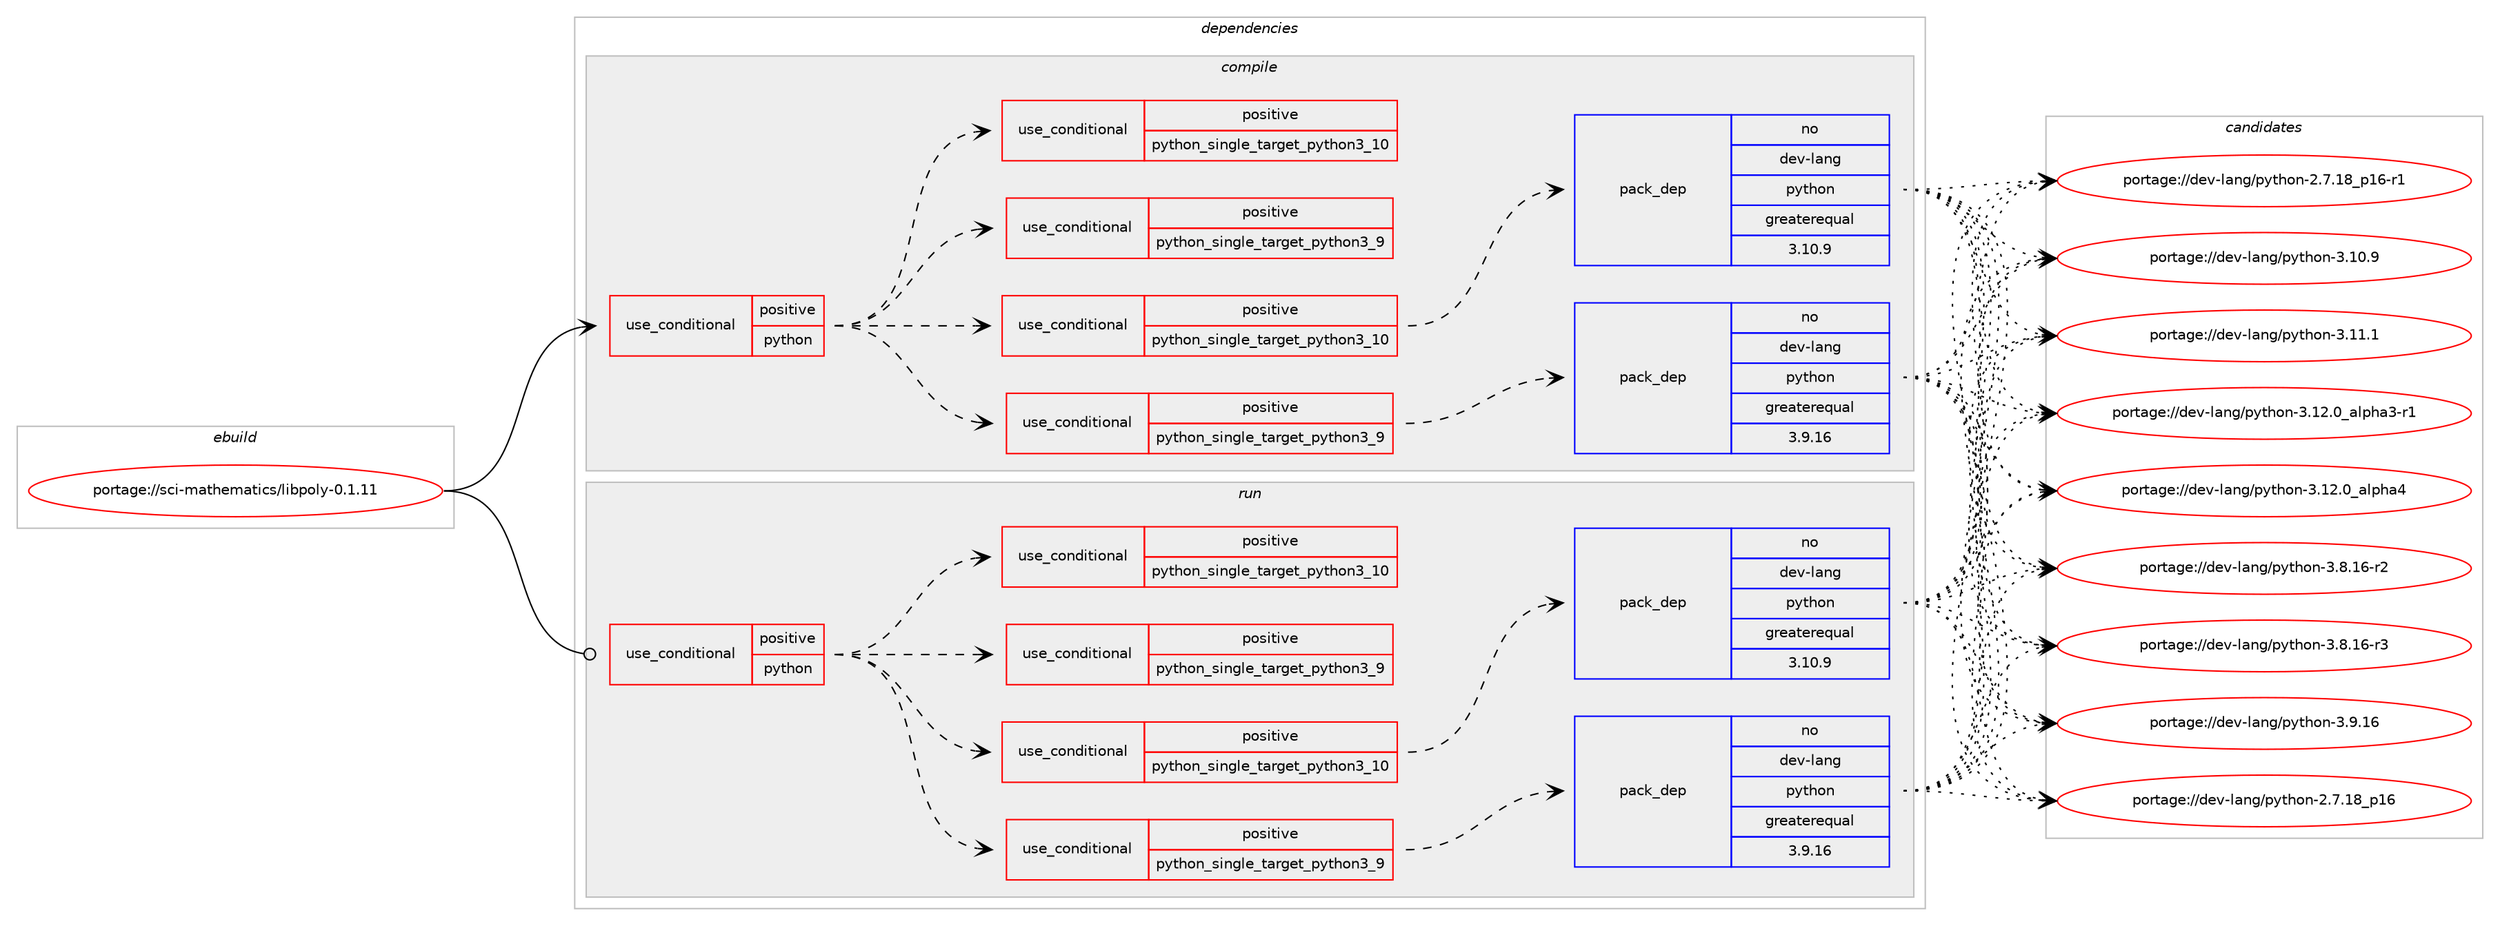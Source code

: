 digraph prolog {

# *************
# Graph options
# *************

newrank=true;
concentrate=true;
compound=true;
graph [rankdir=LR,fontname=Helvetica,fontsize=10,ranksep=1.5];#, ranksep=2.5, nodesep=0.2];
edge  [arrowhead=vee];
node  [fontname=Helvetica,fontsize=10];

# **********
# The ebuild
# **********

subgraph cluster_leftcol {
color=gray;
rank=same;
label=<<i>ebuild</i>>;
id [label="portage://sci-mathematics/libpoly-0.1.11", color=red, width=4, href="../sci-mathematics/libpoly-0.1.11.svg"];
}

# ****************
# The dependencies
# ****************

subgraph cluster_midcol {
color=gray;
label=<<i>dependencies</i>>;
subgraph cluster_compile {
fillcolor="#eeeeee";
style=filled;
label=<<i>compile</i>>;
subgraph cond2959 {
dependency4483 [label=<<TABLE BORDER="0" CELLBORDER="1" CELLSPACING="0" CELLPADDING="4"><TR><TD ROWSPAN="3" CELLPADDING="10">use_conditional</TD></TR><TR><TD>positive</TD></TR><TR><TD>python</TD></TR></TABLE>>, shape=none, color=red];
subgraph cond2960 {
dependency4484 [label=<<TABLE BORDER="0" CELLBORDER="1" CELLSPACING="0" CELLPADDING="4"><TR><TD ROWSPAN="3" CELLPADDING="10">use_conditional</TD></TR><TR><TD>positive</TD></TR><TR><TD>python_single_target_python3_9</TD></TR></TABLE>>, shape=none, color=red];
subgraph pack1471 {
dependency4485 [label=<<TABLE BORDER="0" CELLBORDER="1" CELLSPACING="0" CELLPADDING="4" WIDTH="220"><TR><TD ROWSPAN="6" CELLPADDING="30">pack_dep</TD></TR><TR><TD WIDTH="110">no</TD></TR><TR><TD>dev-lang</TD></TR><TR><TD>python</TD></TR><TR><TD>greaterequal</TD></TR><TR><TD>3.9.16</TD></TR></TABLE>>, shape=none, color=blue];
}
dependency4484:e -> dependency4485:w [weight=20,style="dashed",arrowhead="vee"];
}
dependency4483:e -> dependency4484:w [weight=20,style="dashed",arrowhead="vee"];
subgraph cond2961 {
dependency4486 [label=<<TABLE BORDER="0" CELLBORDER="1" CELLSPACING="0" CELLPADDING="4"><TR><TD ROWSPAN="3" CELLPADDING="10">use_conditional</TD></TR><TR><TD>positive</TD></TR><TR><TD>python_single_target_python3_10</TD></TR></TABLE>>, shape=none, color=red];
subgraph pack1472 {
dependency4487 [label=<<TABLE BORDER="0" CELLBORDER="1" CELLSPACING="0" CELLPADDING="4" WIDTH="220"><TR><TD ROWSPAN="6" CELLPADDING="30">pack_dep</TD></TR><TR><TD WIDTH="110">no</TD></TR><TR><TD>dev-lang</TD></TR><TR><TD>python</TD></TR><TR><TD>greaterequal</TD></TR><TR><TD>3.10.9</TD></TR></TABLE>>, shape=none, color=blue];
}
dependency4486:e -> dependency4487:w [weight=20,style="dashed",arrowhead="vee"];
}
dependency4483:e -> dependency4486:w [weight=20,style="dashed",arrowhead="vee"];
subgraph cond2962 {
dependency4488 [label=<<TABLE BORDER="0" CELLBORDER="1" CELLSPACING="0" CELLPADDING="4"><TR><TD ROWSPAN="3" CELLPADDING="10">use_conditional</TD></TR><TR><TD>positive</TD></TR><TR><TD>python_single_target_python3_9</TD></TR></TABLE>>, shape=none, color=red];
# *** BEGIN UNKNOWN DEPENDENCY TYPE (TODO) ***
# dependency4488 -> package_dependency(portage://sci-mathematics/libpoly-0.1.11,install,no,dev-python,sympy,none,[,,],[],[use(enable(python_targets_python3_9),negative)])
# *** END UNKNOWN DEPENDENCY TYPE (TODO) ***

}
dependency4483:e -> dependency4488:w [weight=20,style="dashed",arrowhead="vee"];
subgraph cond2963 {
dependency4489 [label=<<TABLE BORDER="0" CELLBORDER="1" CELLSPACING="0" CELLPADDING="4"><TR><TD ROWSPAN="3" CELLPADDING="10">use_conditional</TD></TR><TR><TD>positive</TD></TR><TR><TD>python_single_target_python3_10</TD></TR></TABLE>>, shape=none, color=red];
# *** BEGIN UNKNOWN DEPENDENCY TYPE (TODO) ***
# dependency4489 -> package_dependency(portage://sci-mathematics/libpoly-0.1.11,install,no,dev-python,sympy,none,[,,],[],[use(enable(python_targets_python3_10),negative)])
# *** END UNKNOWN DEPENDENCY TYPE (TODO) ***

}
dependency4483:e -> dependency4489:w [weight=20,style="dashed",arrowhead="vee"];
}
id:e -> dependency4483:w [weight=20,style="solid",arrowhead="vee"];
# *** BEGIN UNKNOWN DEPENDENCY TYPE (TODO) ***
# id -> package_dependency(portage://sci-mathematics/libpoly-0.1.11,install,no,dev-libs,gmp,none,[,,],any_same_slot,[])
# *** END UNKNOWN DEPENDENCY TYPE (TODO) ***

}
subgraph cluster_compileandrun {
fillcolor="#eeeeee";
style=filled;
label=<<i>compile and run</i>>;
}
subgraph cluster_run {
fillcolor="#eeeeee";
style=filled;
label=<<i>run</i>>;
subgraph cond2964 {
dependency4490 [label=<<TABLE BORDER="0" CELLBORDER="1" CELLSPACING="0" CELLPADDING="4"><TR><TD ROWSPAN="3" CELLPADDING="10">use_conditional</TD></TR><TR><TD>positive</TD></TR><TR><TD>python</TD></TR></TABLE>>, shape=none, color=red];
subgraph cond2965 {
dependency4491 [label=<<TABLE BORDER="0" CELLBORDER="1" CELLSPACING="0" CELLPADDING="4"><TR><TD ROWSPAN="3" CELLPADDING="10">use_conditional</TD></TR><TR><TD>positive</TD></TR><TR><TD>python_single_target_python3_9</TD></TR></TABLE>>, shape=none, color=red];
subgraph pack1473 {
dependency4492 [label=<<TABLE BORDER="0" CELLBORDER="1" CELLSPACING="0" CELLPADDING="4" WIDTH="220"><TR><TD ROWSPAN="6" CELLPADDING="30">pack_dep</TD></TR><TR><TD WIDTH="110">no</TD></TR><TR><TD>dev-lang</TD></TR><TR><TD>python</TD></TR><TR><TD>greaterequal</TD></TR><TR><TD>3.9.16</TD></TR></TABLE>>, shape=none, color=blue];
}
dependency4491:e -> dependency4492:w [weight=20,style="dashed",arrowhead="vee"];
}
dependency4490:e -> dependency4491:w [weight=20,style="dashed",arrowhead="vee"];
subgraph cond2966 {
dependency4493 [label=<<TABLE BORDER="0" CELLBORDER="1" CELLSPACING="0" CELLPADDING="4"><TR><TD ROWSPAN="3" CELLPADDING="10">use_conditional</TD></TR><TR><TD>positive</TD></TR><TR><TD>python_single_target_python3_10</TD></TR></TABLE>>, shape=none, color=red];
subgraph pack1474 {
dependency4494 [label=<<TABLE BORDER="0" CELLBORDER="1" CELLSPACING="0" CELLPADDING="4" WIDTH="220"><TR><TD ROWSPAN="6" CELLPADDING="30">pack_dep</TD></TR><TR><TD WIDTH="110">no</TD></TR><TR><TD>dev-lang</TD></TR><TR><TD>python</TD></TR><TR><TD>greaterequal</TD></TR><TR><TD>3.10.9</TD></TR></TABLE>>, shape=none, color=blue];
}
dependency4493:e -> dependency4494:w [weight=20,style="dashed",arrowhead="vee"];
}
dependency4490:e -> dependency4493:w [weight=20,style="dashed",arrowhead="vee"];
subgraph cond2967 {
dependency4495 [label=<<TABLE BORDER="0" CELLBORDER="1" CELLSPACING="0" CELLPADDING="4"><TR><TD ROWSPAN="3" CELLPADDING="10">use_conditional</TD></TR><TR><TD>positive</TD></TR><TR><TD>python_single_target_python3_9</TD></TR></TABLE>>, shape=none, color=red];
# *** BEGIN UNKNOWN DEPENDENCY TYPE (TODO) ***
# dependency4495 -> package_dependency(portage://sci-mathematics/libpoly-0.1.11,run,no,dev-python,sympy,none,[,,],[],[use(enable(python_targets_python3_9),negative)])
# *** END UNKNOWN DEPENDENCY TYPE (TODO) ***

}
dependency4490:e -> dependency4495:w [weight=20,style="dashed",arrowhead="vee"];
subgraph cond2968 {
dependency4496 [label=<<TABLE BORDER="0" CELLBORDER="1" CELLSPACING="0" CELLPADDING="4"><TR><TD ROWSPAN="3" CELLPADDING="10">use_conditional</TD></TR><TR><TD>positive</TD></TR><TR><TD>python_single_target_python3_10</TD></TR></TABLE>>, shape=none, color=red];
# *** BEGIN UNKNOWN DEPENDENCY TYPE (TODO) ***
# dependency4496 -> package_dependency(portage://sci-mathematics/libpoly-0.1.11,run,no,dev-python,sympy,none,[,,],[],[use(enable(python_targets_python3_10),negative)])
# *** END UNKNOWN DEPENDENCY TYPE (TODO) ***

}
dependency4490:e -> dependency4496:w [weight=20,style="dashed",arrowhead="vee"];
}
id:e -> dependency4490:w [weight=20,style="solid",arrowhead="odot"];
# *** BEGIN UNKNOWN DEPENDENCY TYPE (TODO) ***
# id -> package_dependency(portage://sci-mathematics/libpoly-0.1.11,run,no,dev-libs,gmp,none,[,,],any_same_slot,[])
# *** END UNKNOWN DEPENDENCY TYPE (TODO) ***

}
}

# **************
# The candidates
# **************

subgraph cluster_choices {
rank=same;
color=gray;
label=<<i>candidates</i>>;

subgraph choice1471 {
color=black;
nodesep=1;
choice10010111845108971101034711212111610411111045504655464956951124954 [label="portage://dev-lang/python-2.7.18_p16", color=red, width=4,href="../dev-lang/python-2.7.18_p16.svg"];
choice100101118451089711010347112121116104111110455046554649569511249544511449 [label="portage://dev-lang/python-2.7.18_p16-r1", color=red, width=4,href="../dev-lang/python-2.7.18_p16-r1.svg"];
choice10010111845108971101034711212111610411111045514649484657 [label="portage://dev-lang/python-3.10.9", color=red, width=4,href="../dev-lang/python-3.10.9.svg"];
choice10010111845108971101034711212111610411111045514649494649 [label="portage://dev-lang/python-3.11.1", color=red, width=4,href="../dev-lang/python-3.11.1.svg"];
choice10010111845108971101034711212111610411111045514649504648959710811210497514511449 [label="portage://dev-lang/python-3.12.0_alpha3-r1", color=red, width=4,href="../dev-lang/python-3.12.0_alpha3-r1.svg"];
choice1001011184510897110103471121211161041111104551464950464895971081121049752 [label="portage://dev-lang/python-3.12.0_alpha4", color=red, width=4,href="../dev-lang/python-3.12.0_alpha4.svg"];
choice100101118451089711010347112121116104111110455146564649544511450 [label="portage://dev-lang/python-3.8.16-r2", color=red, width=4,href="../dev-lang/python-3.8.16-r2.svg"];
choice100101118451089711010347112121116104111110455146564649544511451 [label="portage://dev-lang/python-3.8.16-r3", color=red, width=4,href="../dev-lang/python-3.8.16-r3.svg"];
choice10010111845108971101034711212111610411111045514657464954 [label="portage://dev-lang/python-3.9.16", color=red, width=4,href="../dev-lang/python-3.9.16.svg"];
dependency4485:e -> choice10010111845108971101034711212111610411111045504655464956951124954:w [style=dotted,weight="100"];
dependency4485:e -> choice100101118451089711010347112121116104111110455046554649569511249544511449:w [style=dotted,weight="100"];
dependency4485:e -> choice10010111845108971101034711212111610411111045514649484657:w [style=dotted,weight="100"];
dependency4485:e -> choice10010111845108971101034711212111610411111045514649494649:w [style=dotted,weight="100"];
dependency4485:e -> choice10010111845108971101034711212111610411111045514649504648959710811210497514511449:w [style=dotted,weight="100"];
dependency4485:e -> choice1001011184510897110103471121211161041111104551464950464895971081121049752:w [style=dotted,weight="100"];
dependency4485:e -> choice100101118451089711010347112121116104111110455146564649544511450:w [style=dotted,weight="100"];
dependency4485:e -> choice100101118451089711010347112121116104111110455146564649544511451:w [style=dotted,weight="100"];
dependency4485:e -> choice10010111845108971101034711212111610411111045514657464954:w [style=dotted,weight="100"];
}
subgraph choice1472 {
color=black;
nodesep=1;
choice10010111845108971101034711212111610411111045504655464956951124954 [label="portage://dev-lang/python-2.7.18_p16", color=red, width=4,href="../dev-lang/python-2.7.18_p16.svg"];
choice100101118451089711010347112121116104111110455046554649569511249544511449 [label="portage://dev-lang/python-2.7.18_p16-r1", color=red, width=4,href="../dev-lang/python-2.7.18_p16-r1.svg"];
choice10010111845108971101034711212111610411111045514649484657 [label="portage://dev-lang/python-3.10.9", color=red, width=4,href="../dev-lang/python-3.10.9.svg"];
choice10010111845108971101034711212111610411111045514649494649 [label="portage://dev-lang/python-3.11.1", color=red, width=4,href="../dev-lang/python-3.11.1.svg"];
choice10010111845108971101034711212111610411111045514649504648959710811210497514511449 [label="portage://dev-lang/python-3.12.0_alpha3-r1", color=red, width=4,href="../dev-lang/python-3.12.0_alpha3-r1.svg"];
choice1001011184510897110103471121211161041111104551464950464895971081121049752 [label="portage://dev-lang/python-3.12.0_alpha4", color=red, width=4,href="../dev-lang/python-3.12.0_alpha4.svg"];
choice100101118451089711010347112121116104111110455146564649544511450 [label="portage://dev-lang/python-3.8.16-r2", color=red, width=4,href="../dev-lang/python-3.8.16-r2.svg"];
choice100101118451089711010347112121116104111110455146564649544511451 [label="portage://dev-lang/python-3.8.16-r3", color=red, width=4,href="../dev-lang/python-3.8.16-r3.svg"];
choice10010111845108971101034711212111610411111045514657464954 [label="portage://dev-lang/python-3.9.16", color=red, width=4,href="../dev-lang/python-3.9.16.svg"];
dependency4487:e -> choice10010111845108971101034711212111610411111045504655464956951124954:w [style=dotted,weight="100"];
dependency4487:e -> choice100101118451089711010347112121116104111110455046554649569511249544511449:w [style=dotted,weight="100"];
dependency4487:e -> choice10010111845108971101034711212111610411111045514649484657:w [style=dotted,weight="100"];
dependency4487:e -> choice10010111845108971101034711212111610411111045514649494649:w [style=dotted,weight="100"];
dependency4487:e -> choice10010111845108971101034711212111610411111045514649504648959710811210497514511449:w [style=dotted,weight="100"];
dependency4487:e -> choice1001011184510897110103471121211161041111104551464950464895971081121049752:w [style=dotted,weight="100"];
dependency4487:e -> choice100101118451089711010347112121116104111110455146564649544511450:w [style=dotted,weight="100"];
dependency4487:e -> choice100101118451089711010347112121116104111110455146564649544511451:w [style=dotted,weight="100"];
dependency4487:e -> choice10010111845108971101034711212111610411111045514657464954:w [style=dotted,weight="100"];
}
subgraph choice1473 {
color=black;
nodesep=1;
choice10010111845108971101034711212111610411111045504655464956951124954 [label="portage://dev-lang/python-2.7.18_p16", color=red, width=4,href="../dev-lang/python-2.7.18_p16.svg"];
choice100101118451089711010347112121116104111110455046554649569511249544511449 [label="portage://dev-lang/python-2.7.18_p16-r1", color=red, width=4,href="../dev-lang/python-2.7.18_p16-r1.svg"];
choice10010111845108971101034711212111610411111045514649484657 [label="portage://dev-lang/python-3.10.9", color=red, width=4,href="../dev-lang/python-3.10.9.svg"];
choice10010111845108971101034711212111610411111045514649494649 [label="portage://dev-lang/python-3.11.1", color=red, width=4,href="../dev-lang/python-3.11.1.svg"];
choice10010111845108971101034711212111610411111045514649504648959710811210497514511449 [label="portage://dev-lang/python-3.12.0_alpha3-r1", color=red, width=4,href="../dev-lang/python-3.12.0_alpha3-r1.svg"];
choice1001011184510897110103471121211161041111104551464950464895971081121049752 [label="portage://dev-lang/python-3.12.0_alpha4", color=red, width=4,href="../dev-lang/python-3.12.0_alpha4.svg"];
choice100101118451089711010347112121116104111110455146564649544511450 [label="portage://dev-lang/python-3.8.16-r2", color=red, width=4,href="../dev-lang/python-3.8.16-r2.svg"];
choice100101118451089711010347112121116104111110455146564649544511451 [label="portage://dev-lang/python-3.8.16-r3", color=red, width=4,href="../dev-lang/python-3.8.16-r3.svg"];
choice10010111845108971101034711212111610411111045514657464954 [label="portage://dev-lang/python-3.9.16", color=red, width=4,href="../dev-lang/python-3.9.16.svg"];
dependency4492:e -> choice10010111845108971101034711212111610411111045504655464956951124954:w [style=dotted,weight="100"];
dependency4492:e -> choice100101118451089711010347112121116104111110455046554649569511249544511449:w [style=dotted,weight="100"];
dependency4492:e -> choice10010111845108971101034711212111610411111045514649484657:w [style=dotted,weight="100"];
dependency4492:e -> choice10010111845108971101034711212111610411111045514649494649:w [style=dotted,weight="100"];
dependency4492:e -> choice10010111845108971101034711212111610411111045514649504648959710811210497514511449:w [style=dotted,weight="100"];
dependency4492:e -> choice1001011184510897110103471121211161041111104551464950464895971081121049752:w [style=dotted,weight="100"];
dependency4492:e -> choice100101118451089711010347112121116104111110455146564649544511450:w [style=dotted,weight="100"];
dependency4492:e -> choice100101118451089711010347112121116104111110455146564649544511451:w [style=dotted,weight="100"];
dependency4492:e -> choice10010111845108971101034711212111610411111045514657464954:w [style=dotted,weight="100"];
}
subgraph choice1474 {
color=black;
nodesep=1;
choice10010111845108971101034711212111610411111045504655464956951124954 [label="portage://dev-lang/python-2.7.18_p16", color=red, width=4,href="../dev-lang/python-2.7.18_p16.svg"];
choice100101118451089711010347112121116104111110455046554649569511249544511449 [label="portage://dev-lang/python-2.7.18_p16-r1", color=red, width=4,href="../dev-lang/python-2.7.18_p16-r1.svg"];
choice10010111845108971101034711212111610411111045514649484657 [label="portage://dev-lang/python-3.10.9", color=red, width=4,href="../dev-lang/python-3.10.9.svg"];
choice10010111845108971101034711212111610411111045514649494649 [label="portage://dev-lang/python-3.11.1", color=red, width=4,href="../dev-lang/python-3.11.1.svg"];
choice10010111845108971101034711212111610411111045514649504648959710811210497514511449 [label="portage://dev-lang/python-3.12.0_alpha3-r1", color=red, width=4,href="../dev-lang/python-3.12.0_alpha3-r1.svg"];
choice1001011184510897110103471121211161041111104551464950464895971081121049752 [label="portage://dev-lang/python-3.12.0_alpha4", color=red, width=4,href="../dev-lang/python-3.12.0_alpha4.svg"];
choice100101118451089711010347112121116104111110455146564649544511450 [label="portage://dev-lang/python-3.8.16-r2", color=red, width=4,href="../dev-lang/python-3.8.16-r2.svg"];
choice100101118451089711010347112121116104111110455146564649544511451 [label="portage://dev-lang/python-3.8.16-r3", color=red, width=4,href="../dev-lang/python-3.8.16-r3.svg"];
choice10010111845108971101034711212111610411111045514657464954 [label="portage://dev-lang/python-3.9.16", color=red, width=4,href="../dev-lang/python-3.9.16.svg"];
dependency4494:e -> choice10010111845108971101034711212111610411111045504655464956951124954:w [style=dotted,weight="100"];
dependency4494:e -> choice100101118451089711010347112121116104111110455046554649569511249544511449:w [style=dotted,weight="100"];
dependency4494:e -> choice10010111845108971101034711212111610411111045514649484657:w [style=dotted,weight="100"];
dependency4494:e -> choice10010111845108971101034711212111610411111045514649494649:w [style=dotted,weight="100"];
dependency4494:e -> choice10010111845108971101034711212111610411111045514649504648959710811210497514511449:w [style=dotted,weight="100"];
dependency4494:e -> choice1001011184510897110103471121211161041111104551464950464895971081121049752:w [style=dotted,weight="100"];
dependency4494:e -> choice100101118451089711010347112121116104111110455146564649544511450:w [style=dotted,weight="100"];
dependency4494:e -> choice100101118451089711010347112121116104111110455146564649544511451:w [style=dotted,weight="100"];
dependency4494:e -> choice10010111845108971101034711212111610411111045514657464954:w [style=dotted,weight="100"];
}
}

}
